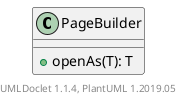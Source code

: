 @startuml

    class PageBuilder [[PageBuilder.html]] {
        +openAs(T): T
    }


    center footer UMLDoclet 1.1.4, PlantUML 1.2019.05
@enduml
